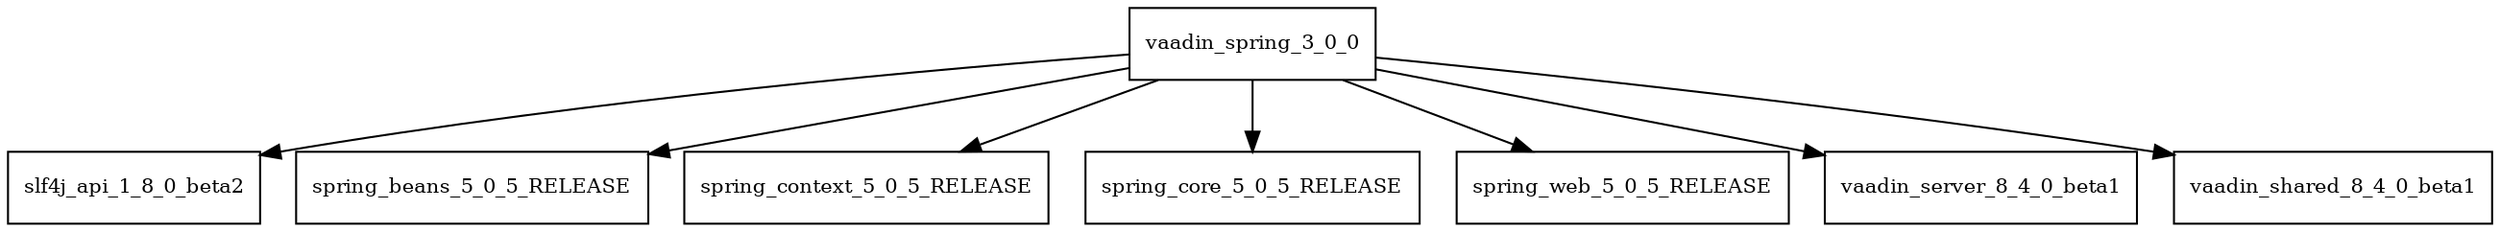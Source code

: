 digraph vaadin_spring_3_0_0_dependencies {
  node [shape = box, fontsize=10.0];
  vaadin_spring_3_0_0 -> slf4j_api_1_8_0_beta2;
  vaadin_spring_3_0_0 -> spring_beans_5_0_5_RELEASE;
  vaadin_spring_3_0_0 -> spring_context_5_0_5_RELEASE;
  vaadin_spring_3_0_0 -> spring_core_5_0_5_RELEASE;
  vaadin_spring_3_0_0 -> spring_web_5_0_5_RELEASE;
  vaadin_spring_3_0_0 -> vaadin_server_8_4_0_beta1;
  vaadin_spring_3_0_0 -> vaadin_shared_8_4_0_beta1;
}
